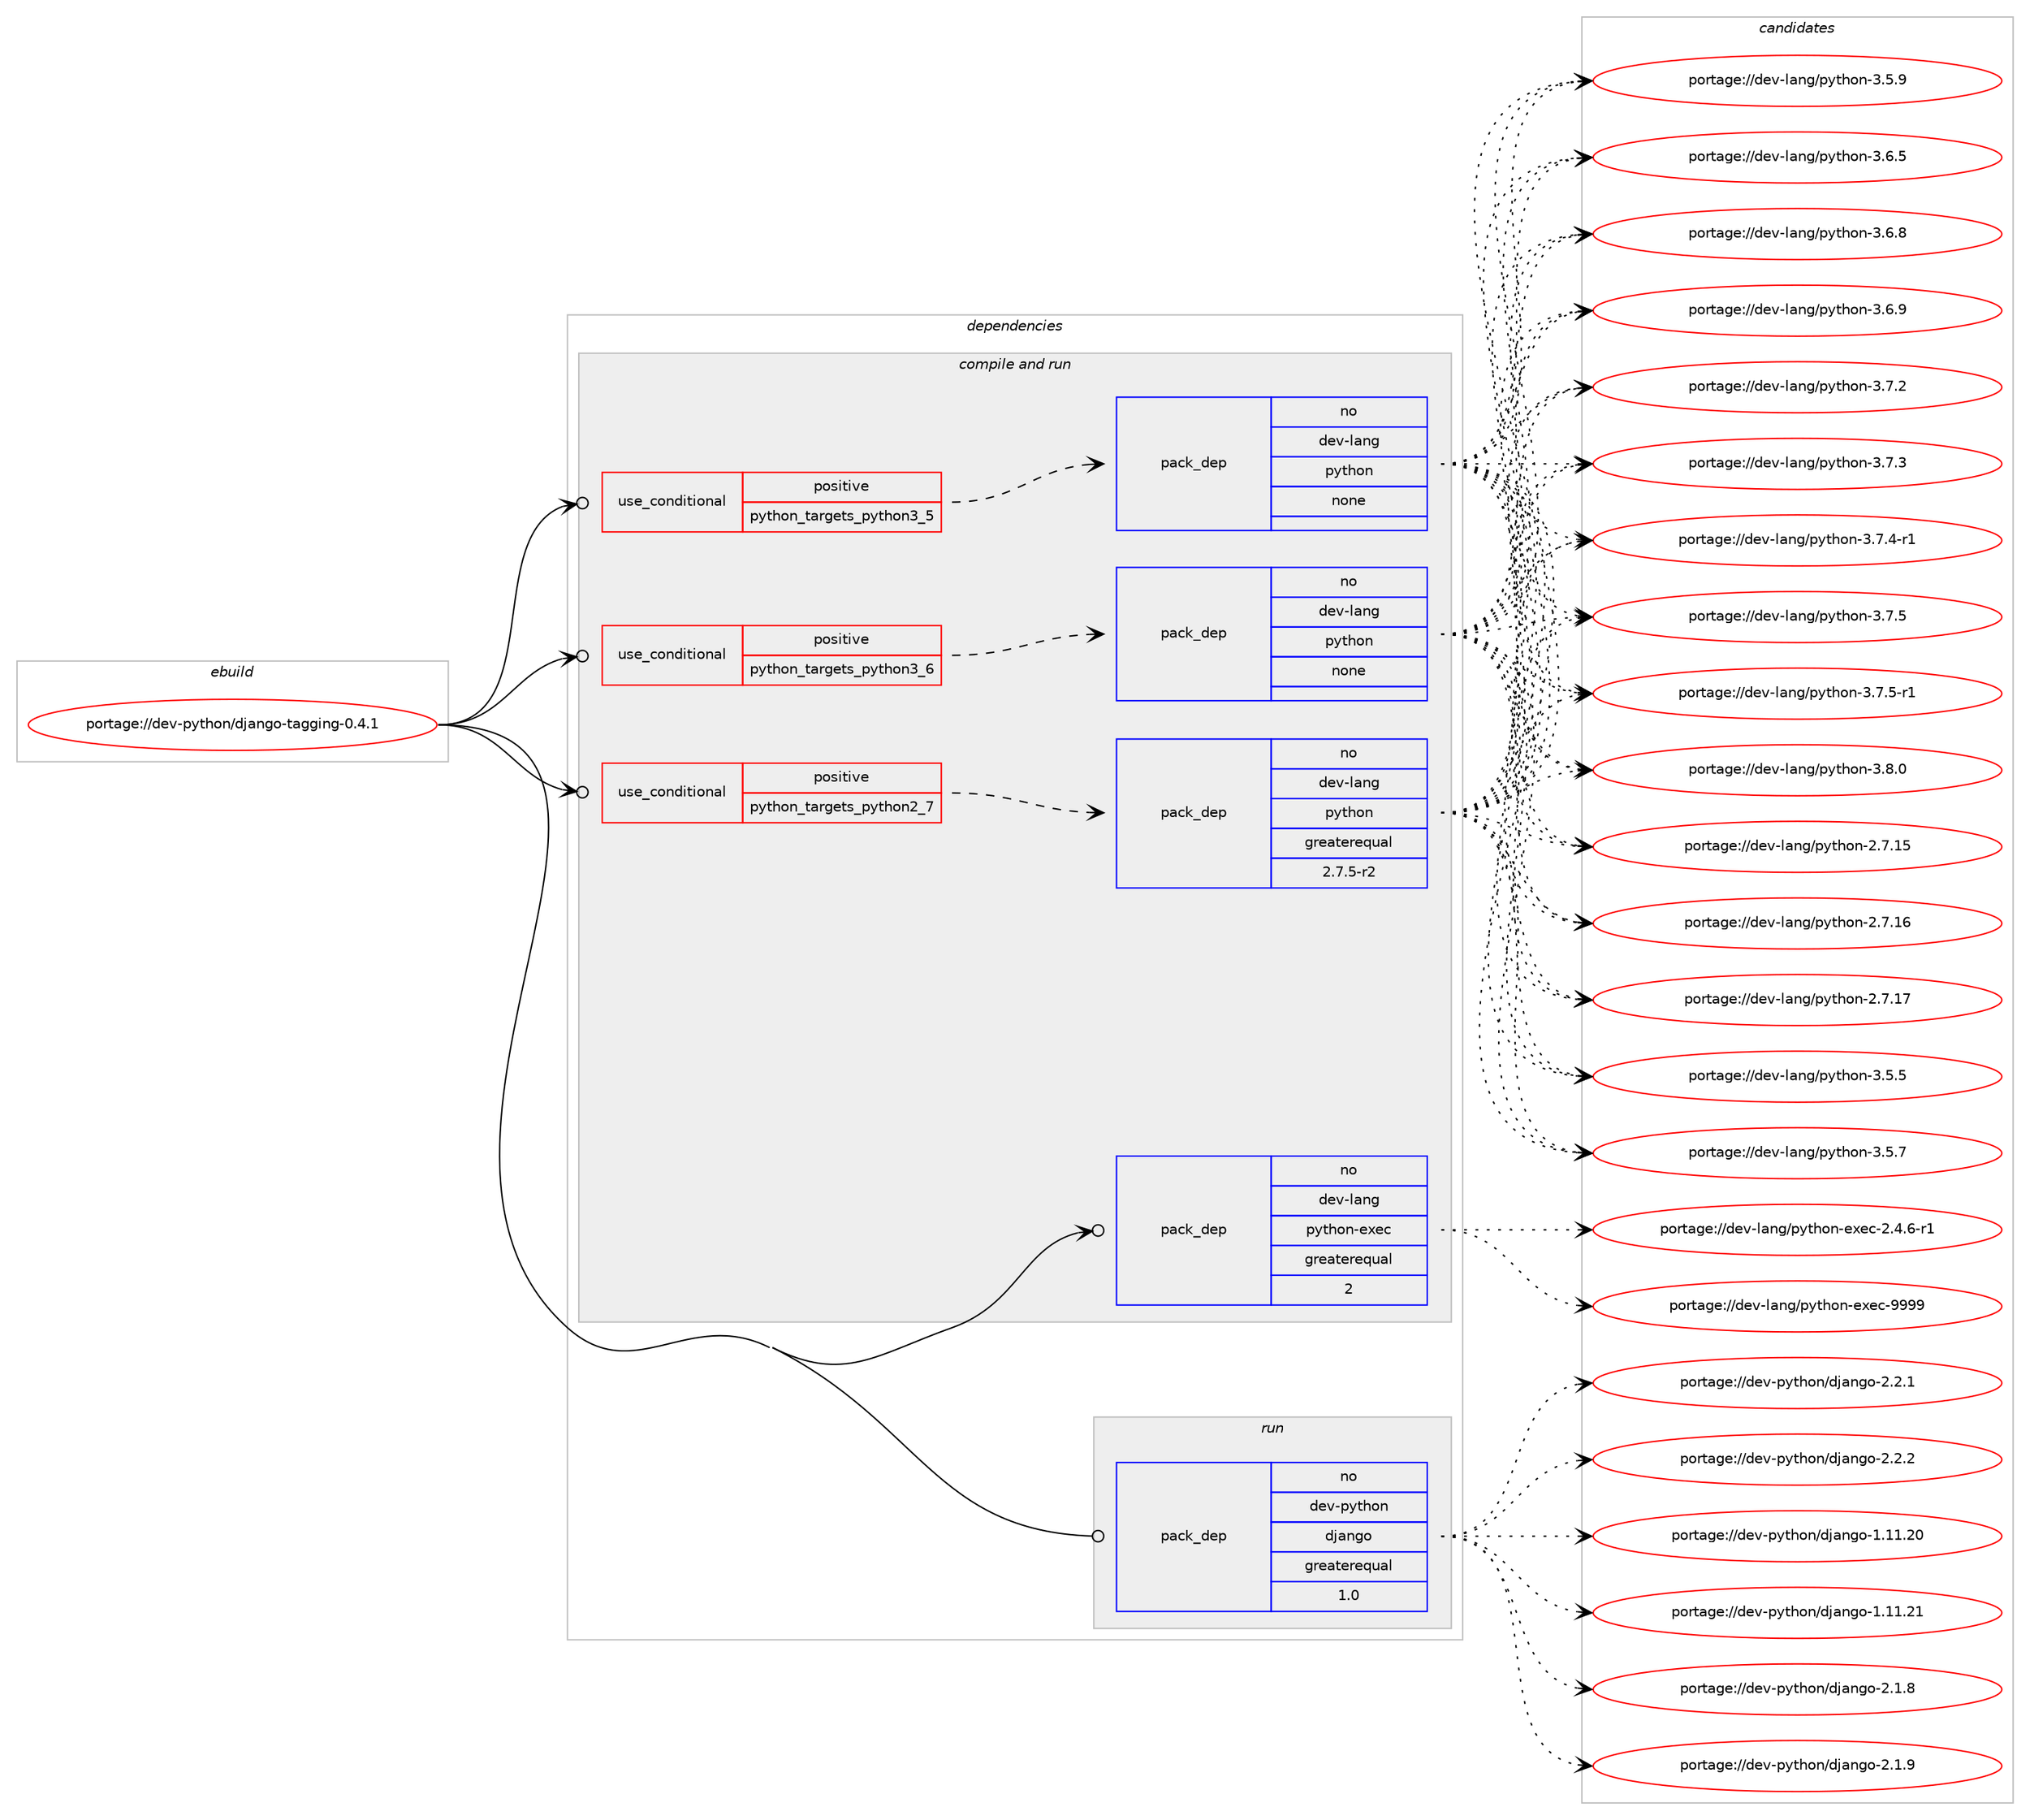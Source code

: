 digraph prolog {

# *************
# Graph options
# *************

newrank=true;
concentrate=true;
compound=true;
graph [rankdir=LR,fontname=Helvetica,fontsize=10,ranksep=1.5];#, ranksep=2.5, nodesep=0.2];
edge  [arrowhead=vee];
node  [fontname=Helvetica,fontsize=10];

# **********
# The ebuild
# **********

subgraph cluster_leftcol {
color=gray;
rank=same;
label=<<i>ebuild</i>>;
id [label="portage://dev-python/django-tagging-0.4.1", color=red, width=4, href="../dev-python/django-tagging-0.4.1.svg"];
}

# ****************
# The dependencies
# ****************

subgraph cluster_midcol {
color=gray;
label=<<i>dependencies</i>>;
subgraph cluster_compile {
fillcolor="#eeeeee";
style=filled;
label=<<i>compile</i>>;
}
subgraph cluster_compileandrun {
fillcolor="#eeeeee";
style=filled;
label=<<i>compile and run</i>>;
subgraph cond27835 {
dependency136941 [label=<<TABLE BORDER="0" CELLBORDER="1" CELLSPACING="0" CELLPADDING="4"><TR><TD ROWSPAN="3" CELLPADDING="10">use_conditional</TD></TR><TR><TD>positive</TD></TR><TR><TD>python_targets_python2_7</TD></TR></TABLE>>, shape=none, color=red];
subgraph pack105791 {
dependency136942 [label=<<TABLE BORDER="0" CELLBORDER="1" CELLSPACING="0" CELLPADDING="4" WIDTH="220"><TR><TD ROWSPAN="6" CELLPADDING="30">pack_dep</TD></TR><TR><TD WIDTH="110">no</TD></TR><TR><TD>dev-lang</TD></TR><TR><TD>python</TD></TR><TR><TD>greaterequal</TD></TR><TR><TD>2.7.5-r2</TD></TR></TABLE>>, shape=none, color=blue];
}
dependency136941:e -> dependency136942:w [weight=20,style="dashed",arrowhead="vee"];
}
id:e -> dependency136941:w [weight=20,style="solid",arrowhead="odotvee"];
subgraph cond27836 {
dependency136943 [label=<<TABLE BORDER="0" CELLBORDER="1" CELLSPACING="0" CELLPADDING="4"><TR><TD ROWSPAN="3" CELLPADDING="10">use_conditional</TD></TR><TR><TD>positive</TD></TR><TR><TD>python_targets_python3_5</TD></TR></TABLE>>, shape=none, color=red];
subgraph pack105792 {
dependency136944 [label=<<TABLE BORDER="0" CELLBORDER="1" CELLSPACING="0" CELLPADDING="4" WIDTH="220"><TR><TD ROWSPAN="6" CELLPADDING="30">pack_dep</TD></TR><TR><TD WIDTH="110">no</TD></TR><TR><TD>dev-lang</TD></TR><TR><TD>python</TD></TR><TR><TD>none</TD></TR><TR><TD></TD></TR></TABLE>>, shape=none, color=blue];
}
dependency136943:e -> dependency136944:w [weight=20,style="dashed",arrowhead="vee"];
}
id:e -> dependency136943:w [weight=20,style="solid",arrowhead="odotvee"];
subgraph cond27837 {
dependency136945 [label=<<TABLE BORDER="0" CELLBORDER="1" CELLSPACING="0" CELLPADDING="4"><TR><TD ROWSPAN="3" CELLPADDING="10">use_conditional</TD></TR><TR><TD>positive</TD></TR><TR><TD>python_targets_python3_6</TD></TR></TABLE>>, shape=none, color=red];
subgraph pack105793 {
dependency136946 [label=<<TABLE BORDER="0" CELLBORDER="1" CELLSPACING="0" CELLPADDING="4" WIDTH="220"><TR><TD ROWSPAN="6" CELLPADDING="30">pack_dep</TD></TR><TR><TD WIDTH="110">no</TD></TR><TR><TD>dev-lang</TD></TR><TR><TD>python</TD></TR><TR><TD>none</TD></TR><TR><TD></TD></TR></TABLE>>, shape=none, color=blue];
}
dependency136945:e -> dependency136946:w [weight=20,style="dashed",arrowhead="vee"];
}
id:e -> dependency136945:w [weight=20,style="solid",arrowhead="odotvee"];
subgraph pack105794 {
dependency136947 [label=<<TABLE BORDER="0" CELLBORDER="1" CELLSPACING="0" CELLPADDING="4" WIDTH="220"><TR><TD ROWSPAN="6" CELLPADDING="30">pack_dep</TD></TR><TR><TD WIDTH="110">no</TD></TR><TR><TD>dev-lang</TD></TR><TR><TD>python-exec</TD></TR><TR><TD>greaterequal</TD></TR><TR><TD>2</TD></TR></TABLE>>, shape=none, color=blue];
}
id:e -> dependency136947:w [weight=20,style="solid",arrowhead="odotvee"];
}
subgraph cluster_run {
fillcolor="#eeeeee";
style=filled;
label=<<i>run</i>>;
subgraph pack105795 {
dependency136948 [label=<<TABLE BORDER="0" CELLBORDER="1" CELLSPACING="0" CELLPADDING="4" WIDTH="220"><TR><TD ROWSPAN="6" CELLPADDING="30">pack_dep</TD></TR><TR><TD WIDTH="110">no</TD></TR><TR><TD>dev-python</TD></TR><TR><TD>django</TD></TR><TR><TD>greaterequal</TD></TR><TR><TD>1.0</TD></TR></TABLE>>, shape=none, color=blue];
}
id:e -> dependency136948:w [weight=20,style="solid",arrowhead="odot"];
}
}

# **************
# The candidates
# **************

subgraph cluster_choices {
rank=same;
color=gray;
label=<<i>candidates</i>>;

subgraph choice105791 {
color=black;
nodesep=1;
choiceportage10010111845108971101034711212111610411111045504655464953 [label="portage://dev-lang/python-2.7.15", color=red, width=4,href="../dev-lang/python-2.7.15.svg"];
choiceportage10010111845108971101034711212111610411111045504655464954 [label="portage://dev-lang/python-2.7.16", color=red, width=4,href="../dev-lang/python-2.7.16.svg"];
choiceportage10010111845108971101034711212111610411111045504655464955 [label="portage://dev-lang/python-2.7.17", color=red, width=4,href="../dev-lang/python-2.7.17.svg"];
choiceportage100101118451089711010347112121116104111110455146534653 [label="portage://dev-lang/python-3.5.5", color=red, width=4,href="../dev-lang/python-3.5.5.svg"];
choiceportage100101118451089711010347112121116104111110455146534655 [label="portage://dev-lang/python-3.5.7", color=red, width=4,href="../dev-lang/python-3.5.7.svg"];
choiceportage100101118451089711010347112121116104111110455146534657 [label="portage://dev-lang/python-3.5.9", color=red, width=4,href="../dev-lang/python-3.5.9.svg"];
choiceportage100101118451089711010347112121116104111110455146544653 [label="portage://dev-lang/python-3.6.5", color=red, width=4,href="../dev-lang/python-3.6.5.svg"];
choiceportage100101118451089711010347112121116104111110455146544656 [label="portage://dev-lang/python-3.6.8", color=red, width=4,href="../dev-lang/python-3.6.8.svg"];
choiceportage100101118451089711010347112121116104111110455146544657 [label="portage://dev-lang/python-3.6.9", color=red, width=4,href="../dev-lang/python-3.6.9.svg"];
choiceportage100101118451089711010347112121116104111110455146554650 [label="portage://dev-lang/python-3.7.2", color=red, width=4,href="../dev-lang/python-3.7.2.svg"];
choiceportage100101118451089711010347112121116104111110455146554651 [label="portage://dev-lang/python-3.7.3", color=red, width=4,href="../dev-lang/python-3.7.3.svg"];
choiceportage1001011184510897110103471121211161041111104551465546524511449 [label="portage://dev-lang/python-3.7.4-r1", color=red, width=4,href="../dev-lang/python-3.7.4-r1.svg"];
choiceportage100101118451089711010347112121116104111110455146554653 [label="portage://dev-lang/python-3.7.5", color=red, width=4,href="../dev-lang/python-3.7.5.svg"];
choiceportage1001011184510897110103471121211161041111104551465546534511449 [label="portage://dev-lang/python-3.7.5-r1", color=red, width=4,href="../dev-lang/python-3.7.5-r1.svg"];
choiceportage100101118451089711010347112121116104111110455146564648 [label="portage://dev-lang/python-3.8.0", color=red, width=4,href="../dev-lang/python-3.8.0.svg"];
dependency136942:e -> choiceportage10010111845108971101034711212111610411111045504655464953:w [style=dotted,weight="100"];
dependency136942:e -> choiceportage10010111845108971101034711212111610411111045504655464954:w [style=dotted,weight="100"];
dependency136942:e -> choiceportage10010111845108971101034711212111610411111045504655464955:w [style=dotted,weight="100"];
dependency136942:e -> choiceportage100101118451089711010347112121116104111110455146534653:w [style=dotted,weight="100"];
dependency136942:e -> choiceportage100101118451089711010347112121116104111110455146534655:w [style=dotted,weight="100"];
dependency136942:e -> choiceportage100101118451089711010347112121116104111110455146534657:w [style=dotted,weight="100"];
dependency136942:e -> choiceportage100101118451089711010347112121116104111110455146544653:w [style=dotted,weight="100"];
dependency136942:e -> choiceportage100101118451089711010347112121116104111110455146544656:w [style=dotted,weight="100"];
dependency136942:e -> choiceportage100101118451089711010347112121116104111110455146544657:w [style=dotted,weight="100"];
dependency136942:e -> choiceportage100101118451089711010347112121116104111110455146554650:w [style=dotted,weight="100"];
dependency136942:e -> choiceportage100101118451089711010347112121116104111110455146554651:w [style=dotted,weight="100"];
dependency136942:e -> choiceportage1001011184510897110103471121211161041111104551465546524511449:w [style=dotted,weight="100"];
dependency136942:e -> choiceportage100101118451089711010347112121116104111110455146554653:w [style=dotted,weight="100"];
dependency136942:e -> choiceportage1001011184510897110103471121211161041111104551465546534511449:w [style=dotted,weight="100"];
dependency136942:e -> choiceportage100101118451089711010347112121116104111110455146564648:w [style=dotted,weight="100"];
}
subgraph choice105792 {
color=black;
nodesep=1;
choiceportage10010111845108971101034711212111610411111045504655464953 [label="portage://dev-lang/python-2.7.15", color=red, width=4,href="../dev-lang/python-2.7.15.svg"];
choiceportage10010111845108971101034711212111610411111045504655464954 [label="portage://dev-lang/python-2.7.16", color=red, width=4,href="../dev-lang/python-2.7.16.svg"];
choiceportage10010111845108971101034711212111610411111045504655464955 [label="portage://dev-lang/python-2.7.17", color=red, width=4,href="../dev-lang/python-2.7.17.svg"];
choiceportage100101118451089711010347112121116104111110455146534653 [label="portage://dev-lang/python-3.5.5", color=red, width=4,href="../dev-lang/python-3.5.5.svg"];
choiceportage100101118451089711010347112121116104111110455146534655 [label="portage://dev-lang/python-3.5.7", color=red, width=4,href="../dev-lang/python-3.5.7.svg"];
choiceportage100101118451089711010347112121116104111110455146534657 [label="portage://dev-lang/python-3.5.9", color=red, width=4,href="../dev-lang/python-3.5.9.svg"];
choiceportage100101118451089711010347112121116104111110455146544653 [label="portage://dev-lang/python-3.6.5", color=red, width=4,href="../dev-lang/python-3.6.5.svg"];
choiceportage100101118451089711010347112121116104111110455146544656 [label="portage://dev-lang/python-3.6.8", color=red, width=4,href="../dev-lang/python-3.6.8.svg"];
choiceportage100101118451089711010347112121116104111110455146544657 [label="portage://dev-lang/python-3.6.9", color=red, width=4,href="../dev-lang/python-3.6.9.svg"];
choiceportage100101118451089711010347112121116104111110455146554650 [label="portage://dev-lang/python-3.7.2", color=red, width=4,href="../dev-lang/python-3.7.2.svg"];
choiceportage100101118451089711010347112121116104111110455146554651 [label="portage://dev-lang/python-3.7.3", color=red, width=4,href="../dev-lang/python-3.7.3.svg"];
choiceportage1001011184510897110103471121211161041111104551465546524511449 [label="portage://dev-lang/python-3.7.4-r1", color=red, width=4,href="../dev-lang/python-3.7.4-r1.svg"];
choiceportage100101118451089711010347112121116104111110455146554653 [label="portage://dev-lang/python-3.7.5", color=red, width=4,href="../dev-lang/python-3.7.5.svg"];
choiceportage1001011184510897110103471121211161041111104551465546534511449 [label="portage://dev-lang/python-3.7.5-r1", color=red, width=4,href="../dev-lang/python-3.7.5-r1.svg"];
choiceportage100101118451089711010347112121116104111110455146564648 [label="portage://dev-lang/python-3.8.0", color=red, width=4,href="../dev-lang/python-3.8.0.svg"];
dependency136944:e -> choiceportage10010111845108971101034711212111610411111045504655464953:w [style=dotted,weight="100"];
dependency136944:e -> choiceportage10010111845108971101034711212111610411111045504655464954:w [style=dotted,weight="100"];
dependency136944:e -> choiceportage10010111845108971101034711212111610411111045504655464955:w [style=dotted,weight="100"];
dependency136944:e -> choiceportage100101118451089711010347112121116104111110455146534653:w [style=dotted,weight="100"];
dependency136944:e -> choiceportage100101118451089711010347112121116104111110455146534655:w [style=dotted,weight="100"];
dependency136944:e -> choiceportage100101118451089711010347112121116104111110455146534657:w [style=dotted,weight="100"];
dependency136944:e -> choiceportage100101118451089711010347112121116104111110455146544653:w [style=dotted,weight="100"];
dependency136944:e -> choiceportage100101118451089711010347112121116104111110455146544656:w [style=dotted,weight="100"];
dependency136944:e -> choiceportage100101118451089711010347112121116104111110455146544657:w [style=dotted,weight="100"];
dependency136944:e -> choiceportage100101118451089711010347112121116104111110455146554650:w [style=dotted,weight="100"];
dependency136944:e -> choiceportage100101118451089711010347112121116104111110455146554651:w [style=dotted,weight="100"];
dependency136944:e -> choiceportage1001011184510897110103471121211161041111104551465546524511449:w [style=dotted,weight="100"];
dependency136944:e -> choiceportage100101118451089711010347112121116104111110455146554653:w [style=dotted,weight="100"];
dependency136944:e -> choiceportage1001011184510897110103471121211161041111104551465546534511449:w [style=dotted,weight="100"];
dependency136944:e -> choiceportage100101118451089711010347112121116104111110455146564648:w [style=dotted,weight="100"];
}
subgraph choice105793 {
color=black;
nodesep=1;
choiceportage10010111845108971101034711212111610411111045504655464953 [label="portage://dev-lang/python-2.7.15", color=red, width=4,href="../dev-lang/python-2.7.15.svg"];
choiceportage10010111845108971101034711212111610411111045504655464954 [label="portage://dev-lang/python-2.7.16", color=red, width=4,href="../dev-lang/python-2.7.16.svg"];
choiceportage10010111845108971101034711212111610411111045504655464955 [label="portage://dev-lang/python-2.7.17", color=red, width=4,href="../dev-lang/python-2.7.17.svg"];
choiceportage100101118451089711010347112121116104111110455146534653 [label="portage://dev-lang/python-3.5.5", color=red, width=4,href="../dev-lang/python-3.5.5.svg"];
choiceportage100101118451089711010347112121116104111110455146534655 [label="portage://dev-lang/python-3.5.7", color=red, width=4,href="../dev-lang/python-3.5.7.svg"];
choiceportage100101118451089711010347112121116104111110455146534657 [label="portage://dev-lang/python-3.5.9", color=red, width=4,href="../dev-lang/python-3.5.9.svg"];
choiceportage100101118451089711010347112121116104111110455146544653 [label="portage://dev-lang/python-3.6.5", color=red, width=4,href="../dev-lang/python-3.6.5.svg"];
choiceportage100101118451089711010347112121116104111110455146544656 [label="portage://dev-lang/python-3.6.8", color=red, width=4,href="../dev-lang/python-3.6.8.svg"];
choiceportage100101118451089711010347112121116104111110455146544657 [label="portage://dev-lang/python-3.6.9", color=red, width=4,href="../dev-lang/python-3.6.9.svg"];
choiceportage100101118451089711010347112121116104111110455146554650 [label="portage://dev-lang/python-3.7.2", color=red, width=4,href="../dev-lang/python-3.7.2.svg"];
choiceportage100101118451089711010347112121116104111110455146554651 [label="portage://dev-lang/python-3.7.3", color=red, width=4,href="../dev-lang/python-3.7.3.svg"];
choiceportage1001011184510897110103471121211161041111104551465546524511449 [label="portage://dev-lang/python-3.7.4-r1", color=red, width=4,href="../dev-lang/python-3.7.4-r1.svg"];
choiceportage100101118451089711010347112121116104111110455146554653 [label="portage://dev-lang/python-3.7.5", color=red, width=4,href="../dev-lang/python-3.7.5.svg"];
choiceportage1001011184510897110103471121211161041111104551465546534511449 [label="portage://dev-lang/python-3.7.5-r1", color=red, width=4,href="../dev-lang/python-3.7.5-r1.svg"];
choiceportage100101118451089711010347112121116104111110455146564648 [label="portage://dev-lang/python-3.8.0", color=red, width=4,href="../dev-lang/python-3.8.0.svg"];
dependency136946:e -> choiceportage10010111845108971101034711212111610411111045504655464953:w [style=dotted,weight="100"];
dependency136946:e -> choiceportage10010111845108971101034711212111610411111045504655464954:w [style=dotted,weight="100"];
dependency136946:e -> choiceportage10010111845108971101034711212111610411111045504655464955:w [style=dotted,weight="100"];
dependency136946:e -> choiceportage100101118451089711010347112121116104111110455146534653:w [style=dotted,weight="100"];
dependency136946:e -> choiceportage100101118451089711010347112121116104111110455146534655:w [style=dotted,weight="100"];
dependency136946:e -> choiceportage100101118451089711010347112121116104111110455146534657:w [style=dotted,weight="100"];
dependency136946:e -> choiceportage100101118451089711010347112121116104111110455146544653:w [style=dotted,weight="100"];
dependency136946:e -> choiceportage100101118451089711010347112121116104111110455146544656:w [style=dotted,weight="100"];
dependency136946:e -> choiceportage100101118451089711010347112121116104111110455146544657:w [style=dotted,weight="100"];
dependency136946:e -> choiceportage100101118451089711010347112121116104111110455146554650:w [style=dotted,weight="100"];
dependency136946:e -> choiceportage100101118451089711010347112121116104111110455146554651:w [style=dotted,weight="100"];
dependency136946:e -> choiceportage1001011184510897110103471121211161041111104551465546524511449:w [style=dotted,weight="100"];
dependency136946:e -> choiceportage100101118451089711010347112121116104111110455146554653:w [style=dotted,weight="100"];
dependency136946:e -> choiceportage1001011184510897110103471121211161041111104551465546534511449:w [style=dotted,weight="100"];
dependency136946:e -> choiceportage100101118451089711010347112121116104111110455146564648:w [style=dotted,weight="100"];
}
subgraph choice105794 {
color=black;
nodesep=1;
choiceportage10010111845108971101034711212111610411111045101120101994550465246544511449 [label="portage://dev-lang/python-exec-2.4.6-r1", color=red, width=4,href="../dev-lang/python-exec-2.4.6-r1.svg"];
choiceportage10010111845108971101034711212111610411111045101120101994557575757 [label="portage://dev-lang/python-exec-9999", color=red, width=4,href="../dev-lang/python-exec-9999.svg"];
dependency136947:e -> choiceportage10010111845108971101034711212111610411111045101120101994550465246544511449:w [style=dotted,weight="100"];
dependency136947:e -> choiceportage10010111845108971101034711212111610411111045101120101994557575757:w [style=dotted,weight="100"];
}
subgraph choice105795 {
color=black;
nodesep=1;
choiceportage1001011184511212111610411111047100106971101031114549464949465048 [label="portage://dev-python/django-1.11.20", color=red, width=4,href="../dev-python/django-1.11.20.svg"];
choiceportage1001011184511212111610411111047100106971101031114549464949465049 [label="portage://dev-python/django-1.11.21", color=red, width=4,href="../dev-python/django-1.11.21.svg"];
choiceportage100101118451121211161041111104710010697110103111455046494656 [label="portage://dev-python/django-2.1.8", color=red, width=4,href="../dev-python/django-2.1.8.svg"];
choiceportage100101118451121211161041111104710010697110103111455046494657 [label="portage://dev-python/django-2.1.9", color=red, width=4,href="../dev-python/django-2.1.9.svg"];
choiceportage100101118451121211161041111104710010697110103111455046504649 [label="portage://dev-python/django-2.2.1", color=red, width=4,href="../dev-python/django-2.2.1.svg"];
choiceportage100101118451121211161041111104710010697110103111455046504650 [label="portage://dev-python/django-2.2.2", color=red, width=4,href="../dev-python/django-2.2.2.svg"];
dependency136948:e -> choiceportage1001011184511212111610411111047100106971101031114549464949465048:w [style=dotted,weight="100"];
dependency136948:e -> choiceportage1001011184511212111610411111047100106971101031114549464949465049:w [style=dotted,weight="100"];
dependency136948:e -> choiceportage100101118451121211161041111104710010697110103111455046494656:w [style=dotted,weight="100"];
dependency136948:e -> choiceportage100101118451121211161041111104710010697110103111455046494657:w [style=dotted,weight="100"];
dependency136948:e -> choiceportage100101118451121211161041111104710010697110103111455046504649:w [style=dotted,weight="100"];
dependency136948:e -> choiceportage100101118451121211161041111104710010697110103111455046504650:w [style=dotted,weight="100"];
}
}

}
